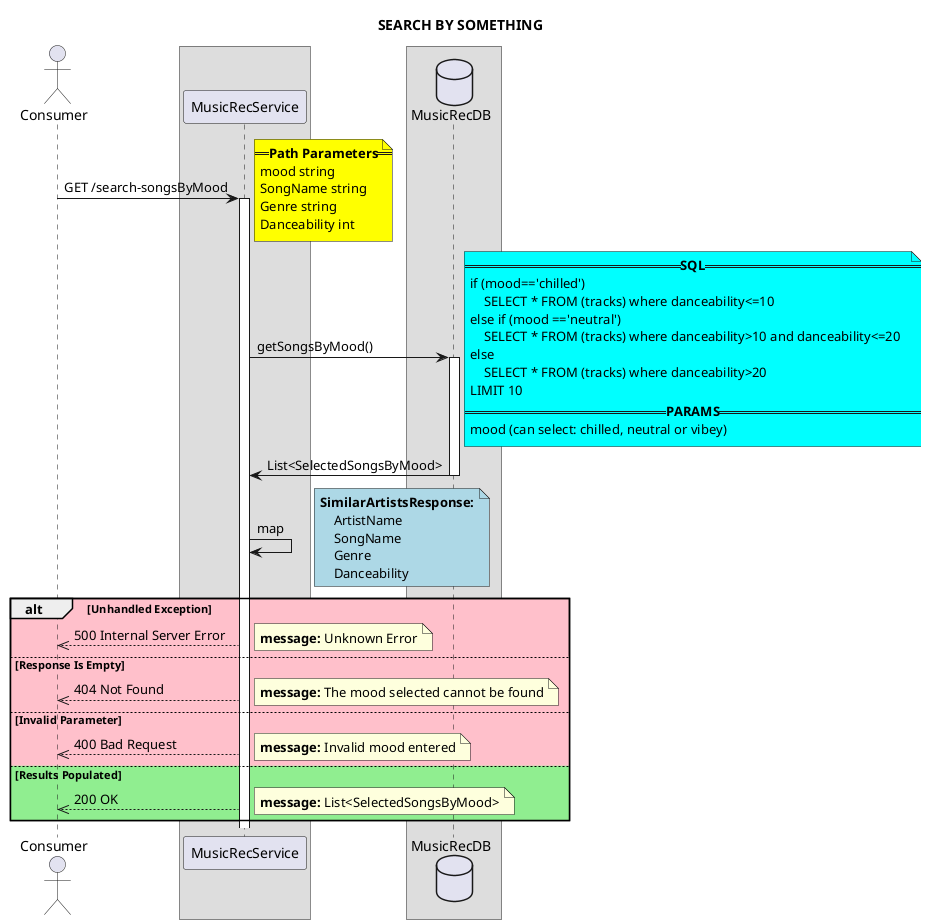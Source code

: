 @startuml
title SEARCH BY SOMETHING

actor Consumer
box
    participant MusicRecService
end box

box
    database MusicRecDB
end box

Consumer -> MusicRecService: GET /search-songsByMood
activate MusicRecService
    note right #yellow
    ==**Path Parameters**==
    mood string
    SongName string
    Genre string
    Danceability int
    end note

    MusicRecService -> MusicRecDB: getSongsByMood()
    activate MusicRecDB
        note right #aqua
            ==**SQL**==
            if (mood=='chilled')
                SELECT * FROM (tracks) where danceability<=10
            else if (mood =='neutral')
                SELECT * FROM (tracks) where danceability>10 and danceability<=20
            else 
                SELECT * FROM (tracks) where danceability>20
            LIMIT 10
            ==**PARAMS**==
            mood (can select: chilled, neutral or vibey)
        end note

    MusicRecDB -> MusicRecService: List<SelectedSongsByMood>
    deactivate MusicRecDB

    MusicRecService -> MusicRecService: map
    note right #lightblue
        **SimilarArtistsResponse:**
            ArtistName
            SongName
            Genre
            Danceability
    end note

    alt #pink Unhandled Exception
        Consumer <<-- MusicRecService: 500 Internal Server Error
        note right
            **message:** Unknown Error
        end note
    else #pink Response Is Empty
        Consumer <<-- MusicRecService: 404 Not Found
        note right
            **message:** The mood selected cannot be found
        end note
    else #pink Invalid Parameter
        Consumer <<-- MusicRecService: 400 Bad Request
        note right
            **message:** Invalid mood entered
        end note
    else #lightgreen Results Populated
        Consumer <<-- MusicRecService: 200 OK
        note right
            **message:** List<SelectedSongsByMood>
        end note
    end alt
@enduml